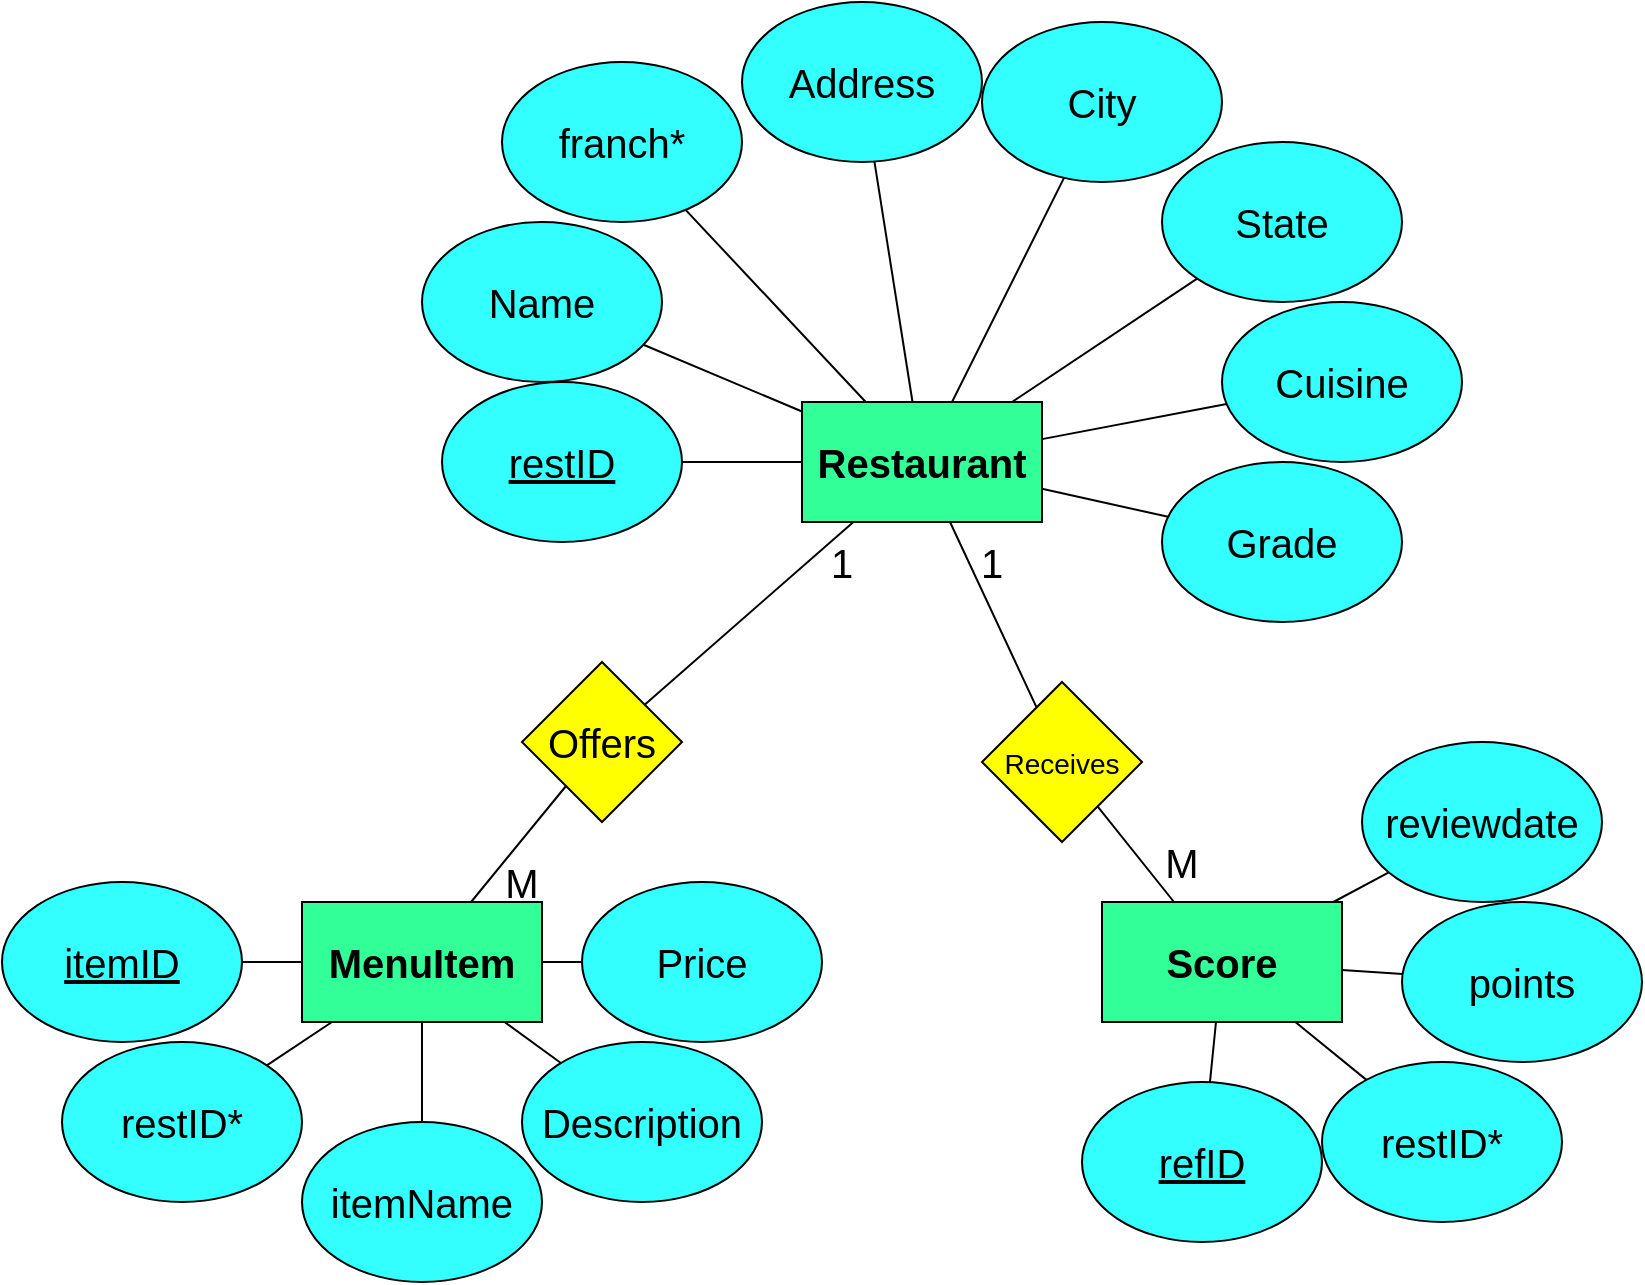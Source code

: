 <mxfile version="20.7.4" type="device"><diagram id="u9rXE1uIUANwSrxgtIQM" name="Page-1"><mxGraphModel dx="1372" dy="776" grid="1" gridSize="10" guides="1" tooltips="1" connect="1" arrows="1" fold="1" page="1" pageScale="1" pageWidth="850" pageHeight="1100" math="0" shadow="0"><root><mxCell id="0"/><mxCell id="1" parent="0"/><mxCell id="4u6x7rTlO3XGqmi1SIRX-15" value="" style="group" parent="1" vertex="1" connectable="0"><mxGeometry x="350" y="220" width="120" height="80" as="geometry"/></mxCell><mxCell id="4u6x7rTlO3XGqmi1SIRX-16" value="" style="ellipse;whiteSpace=wrap;html=1;fontSize=20;fillColor=#33FFFF;" parent="4u6x7rTlO3XGqmi1SIRX-15" vertex="1"><mxGeometry width="120" height="80" as="geometry"/></mxCell><mxCell id="4u6x7rTlO3XGqmi1SIRX-17" value="Name" style="text;html=1;strokeColor=none;fillColor=none;align=center;verticalAlign=middle;whiteSpace=wrap;rounded=0;fontSize=20;" parent="4u6x7rTlO3XGqmi1SIRX-15" vertex="1"><mxGeometry x="10" y="20" width="100" height="40" as="geometry"/></mxCell><mxCell id="4u6x7rTlO3XGqmi1SIRX-41" value="" style="group" parent="1" vertex="1" connectable="0"><mxGeometry x="360" y="300" width="120" height="80" as="geometry"/></mxCell><mxCell id="4u6x7rTlO3XGqmi1SIRX-42" value="" style="ellipse;whiteSpace=wrap;html=1;fontSize=20;fillColor=#33FFFF;" parent="4u6x7rTlO3XGqmi1SIRX-41" vertex="1"><mxGeometry width="120" height="80" as="geometry"/></mxCell><mxCell id="4u6x7rTlO3XGqmi1SIRX-43" value="&lt;u&gt;restID&lt;/u&gt;" style="text;html=1;strokeColor=none;fillColor=none;align=center;verticalAlign=middle;whiteSpace=wrap;rounded=0;fontSize=20;" parent="4u6x7rTlO3XGqmi1SIRX-41" vertex="1"><mxGeometry x="10" y="20" width="100" height="40" as="geometry"/></mxCell><mxCell id="4u6x7rTlO3XGqmi1SIRX-44" value="" style="group" parent="1" vertex="1" connectable="0"><mxGeometry x="390" y="140" width="120" height="80" as="geometry"/></mxCell><mxCell id="4u6x7rTlO3XGqmi1SIRX-45" value="" style="ellipse;whiteSpace=wrap;html=1;fontSize=20;fillColor=#33FFFF;" parent="4u6x7rTlO3XGqmi1SIRX-44" vertex="1"><mxGeometry width="120" height="80" as="geometry"/></mxCell><mxCell id="4u6x7rTlO3XGqmi1SIRX-46" value="franch*" style="text;html=1;strokeColor=none;fillColor=none;align=center;verticalAlign=middle;whiteSpace=wrap;rounded=0;fontSize=20;" parent="4u6x7rTlO3XGqmi1SIRX-44" vertex="1"><mxGeometry x="10" y="20" width="100" height="40" as="geometry"/></mxCell><mxCell id="4u6x7rTlO3XGqmi1SIRX-47" value="" style="group" parent="1" vertex="1" connectable="0"><mxGeometry x="510" y="110" width="120" height="80" as="geometry"/></mxCell><mxCell id="4u6x7rTlO3XGqmi1SIRX-48" value="" style="ellipse;whiteSpace=wrap;html=1;fontSize=20;fillColor=#33FFFF;" parent="4u6x7rTlO3XGqmi1SIRX-47" vertex="1"><mxGeometry width="120" height="80" as="geometry"/></mxCell><mxCell id="4u6x7rTlO3XGqmi1SIRX-49" value="Address" style="text;html=1;strokeColor=none;fillColor=none;align=center;verticalAlign=middle;whiteSpace=wrap;rounded=0;fontSize=20;" parent="4u6x7rTlO3XGqmi1SIRX-47" vertex="1"><mxGeometry x="10" y="20" width="100" height="40" as="geometry"/></mxCell><mxCell id="4u6x7rTlO3XGqmi1SIRX-50" value="" style="group" parent="1" vertex="1" connectable="0"><mxGeometry x="630" y="120" width="120" height="80" as="geometry"/></mxCell><mxCell id="4u6x7rTlO3XGqmi1SIRX-51" value="" style="ellipse;whiteSpace=wrap;html=1;fontSize=20;fillColor=#33FFFF;" parent="4u6x7rTlO3XGqmi1SIRX-50" vertex="1"><mxGeometry width="120" height="80" as="geometry"/></mxCell><mxCell id="4u6x7rTlO3XGqmi1SIRX-52" value="City" style="text;html=1;strokeColor=none;fillColor=none;align=center;verticalAlign=middle;whiteSpace=wrap;rounded=0;fontSize=20;" parent="4u6x7rTlO3XGqmi1SIRX-50" vertex="1"><mxGeometry x="10" y="20" width="100" height="40" as="geometry"/></mxCell><mxCell id="4u6x7rTlO3XGqmi1SIRX-53" value="" style="group" parent="1" vertex="1" connectable="0"><mxGeometry x="720" y="180" width="120" height="80" as="geometry"/></mxCell><mxCell id="4u6x7rTlO3XGqmi1SIRX-54" value="" style="ellipse;whiteSpace=wrap;html=1;fontSize=20;fillColor=#33FFFF;" parent="4u6x7rTlO3XGqmi1SIRX-53" vertex="1"><mxGeometry width="120" height="80" as="geometry"/></mxCell><mxCell id="4u6x7rTlO3XGqmi1SIRX-55" value="State" style="text;html=1;strokeColor=none;fillColor=none;align=center;verticalAlign=middle;whiteSpace=wrap;rounded=0;fontSize=20;" parent="4u6x7rTlO3XGqmi1SIRX-53" vertex="1"><mxGeometry x="10" y="20" width="100" height="40" as="geometry"/></mxCell><mxCell id="4u6x7rTlO3XGqmi1SIRX-56" value="" style="group" parent="1" vertex="1" connectable="0"><mxGeometry x="720" y="340" width="120" height="80" as="geometry"/></mxCell><mxCell id="4u6x7rTlO3XGqmi1SIRX-57" value="" style="ellipse;whiteSpace=wrap;html=1;fontSize=20;fillColor=#33FFFF;" parent="4u6x7rTlO3XGqmi1SIRX-56" vertex="1"><mxGeometry width="120" height="80" as="geometry"/></mxCell><mxCell id="4u6x7rTlO3XGqmi1SIRX-58" value="Grade" style="text;html=1;strokeColor=none;fillColor=none;align=center;verticalAlign=middle;whiteSpace=wrap;rounded=0;fontSize=20;" parent="4u6x7rTlO3XGqmi1SIRX-56" vertex="1"><mxGeometry x="10" y="20" width="100" height="40" as="geometry"/></mxCell><mxCell id="4u6x7rTlO3XGqmi1SIRX-62" value="" style="endArrow=none;html=1;rounded=0;fontSize=20;" parent="1" source="4u6x7rTlO3XGqmi1SIRX-32" target="4u6x7rTlO3XGqmi1SIRX-42" edge="1"><mxGeometry width="50" height="50" relative="1" as="geometry"><mxPoint x="590" y="300" as="sourcePoint"/><mxPoint x="465" y="225" as="targetPoint"/></mxGeometry></mxCell><mxCell id="4u6x7rTlO3XGqmi1SIRX-63" value="" style="endArrow=none;html=1;rounded=0;fontSize=20;" parent="1" source="4u6x7rTlO3XGqmi1SIRX-32" target="4u6x7rTlO3XGqmi1SIRX-45" edge="1"><mxGeometry width="50" height="50" relative="1" as="geometry"><mxPoint x="595" y="320" as="sourcePoint"/><mxPoint x="578.974" y="287.947" as="targetPoint"/></mxGeometry></mxCell><mxCell id="4u6x7rTlO3XGqmi1SIRX-64" value="" style="endArrow=none;html=1;rounded=0;fontSize=20;" parent="1" source="4u6x7rTlO3XGqmi1SIRX-48" target="4u6x7rTlO3XGqmi1SIRX-32" edge="1"><mxGeometry width="50" height="50" relative="1" as="geometry"><mxPoint x="629.983" y="320" as="sourcePoint"/><mxPoint x="665.593" y="266.541" as="targetPoint"/></mxGeometry></mxCell><mxCell id="4u6x7rTlO3XGqmi1SIRX-65" value="" style="endArrow=none;html=1;rounded=0;fontSize=20;" parent="1" source="4u6x7rTlO3XGqmi1SIRX-51" target="4u6x7rTlO3XGqmi1SIRX-32" edge="1"><mxGeometry width="50" height="50" relative="1" as="geometry"><mxPoint x="715.605" y="316.881" as="sourcePoint"/><mxPoint x="670.0" y="331.25" as="targetPoint"/></mxGeometry></mxCell><mxCell id="4u6x7rTlO3XGqmi1SIRX-66" value="" style="endArrow=none;html=1;rounded=0;fontSize=20;" parent="1" source="4u6x7rTlO3XGqmi1SIRX-32" target="4u6x7rTlO3XGqmi1SIRX-54" edge="1"><mxGeometry width="50" height="50" relative="1" as="geometry"><mxPoint x="713.773" y="376.04" as="sourcePoint"/><mxPoint x="670.0" y="365" as="targetPoint"/></mxGeometry></mxCell><mxCell id="4u6x7rTlO3XGqmi1SIRX-67" value="" style="endArrow=none;html=1;rounded=0;fontSize=20;" parent="1" source="4u6x7rTlO3XGqmi1SIRX-57" target="4u6x7rTlO3XGqmi1SIRX-32" edge="1"><mxGeometry width="50" height="50" relative="1" as="geometry"><mxPoint x="634.548" y="380" as="sourcePoint"/><mxPoint x="671.274" y="424.882" as="targetPoint"/></mxGeometry></mxCell><mxCell id="4u6x7rTlO3XGqmi1SIRX-96" value="" style="group" parent="1" vertex="1" connectable="0"><mxGeometry x="400" y="440" width="80" height="80" as="geometry"/></mxCell><mxCell id="4u6x7rTlO3XGqmi1SIRX-97" value="" style="rhombus;whiteSpace=wrap;html=1;fontSize=20;fillColor=#FFFF00;" parent="4u6x7rTlO3XGqmi1SIRX-96" vertex="1"><mxGeometry width="80" height="80" as="geometry"/></mxCell><mxCell id="4u6x7rTlO3XGqmi1SIRX-98" value="Offers" style="text;html=1;strokeColor=none;fillColor=none;align=center;verticalAlign=middle;whiteSpace=wrap;rounded=0;fontSize=20;" parent="4u6x7rTlO3XGqmi1SIRX-96" vertex="1"><mxGeometry x="10" y="25" width="60" height="30" as="geometry"/></mxCell><mxCell id="4u6x7rTlO3XGqmi1SIRX-99" value="" style="endArrow=none;html=1;rounded=0;fontSize=20;" parent="1" source="4u6x7rTlO3XGqmi1SIRX-32" target="4u6x7rTlO3XGqmi1SIRX-97" edge="1"><mxGeometry width="50" height="50" relative="1" as="geometry"><mxPoint x="650" y="530" as="sourcePoint"/><mxPoint x="700" y="480" as="targetPoint"/></mxGeometry></mxCell><mxCell id="4u6x7rTlO3XGqmi1SIRX-100" value="" style="endArrow=none;html=1;rounded=0;fontSize=20;" parent="1" source="4u6x7rTlO3XGqmi1SIRX-188" target="4u6x7rTlO3XGqmi1SIRX-97" edge="1"><mxGeometry width="50" height="50" relative="1" as="geometry"><mxPoint x="370" y="540" as="sourcePoint"/><mxPoint x="400" y="490" as="targetPoint"/></mxGeometry></mxCell><mxCell id="4u6x7rTlO3XGqmi1SIRX-101" value="1" style="text;html=1;strokeColor=none;fillColor=none;align=center;verticalAlign=middle;whiteSpace=wrap;rounded=0;fontSize=20;" parent="1" vertex="1"><mxGeometry x="550" y="380" width="20" height="20" as="geometry"/></mxCell><mxCell id="4u6x7rTlO3XGqmi1SIRX-102" value="M" style="text;html=1;strokeColor=none;fillColor=none;align=center;verticalAlign=middle;whiteSpace=wrap;rounded=0;fontSize=20;" parent="1" vertex="1"><mxGeometry x="390" y="540" width="20" height="20" as="geometry"/></mxCell><mxCell id="4u6x7rTlO3XGqmi1SIRX-103" value="" style="group" parent="1" vertex="1" connectable="0"><mxGeometry x="140" y="550" width="120" height="80" as="geometry"/></mxCell><mxCell id="4u6x7rTlO3XGqmi1SIRX-104" value="" style="ellipse;whiteSpace=wrap;html=1;fontSize=20;fillColor=#33FFFF;" parent="4u6x7rTlO3XGqmi1SIRX-103" vertex="1"><mxGeometry width="120" height="80" as="geometry"/></mxCell><mxCell id="4u6x7rTlO3XGqmi1SIRX-105" value="&lt;u&gt;itemID&lt;/u&gt;" style="text;html=1;strokeColor=none;fillColor=none;align=center;verticalAlign=middle;whiteSpace=wrap;rounded=0;fontSize=20;" parent="4u6x7rTlO3XGqmi1SIRX-103" vertex="1"><mxGeometry x="10" y="20" width="100" height="40" as="geometry"/></mxCell><mxCell id="4u6x7rTlO3XGqmi1SIRX-106" value="" style="group" parent="1" vertex="1" connectable="0"><mxGeometry x="290" y="670" width="120" height="80" as="geometry"/></mxCell><mxCell id="4u6x7rTlO3XGqmi1SIRX-107" value="" style="ellipse;whiteSpace=wrap;html=1;fontSize=20;fillColor=#33FFFF;" parent="4u6x7rTlO3XGqmi1SIRX-106" vertex="1"><mxGeometry width="120" height="80" as="geometry"/></mxCell><mxCell id="4u6x7rTlO3XGqmi1SIRX-108" value="itemName" style="text;html=1;strokeColor=none;fillColor=none;align=center;verticalAlign=middle;whiteSpace=wrap;rounded=0;fontSize=20;" parent="4u6x7rTlO3XGqmi1SIRX-106" vertex="1"><mxGeometry x="10" y="20" width="100" height="40" as="geometry"/></mxCell><mxCell id="4u6x7rTlO3XGqmi1SIRX-109" value="" style="group" parent="1" vertex="1" connectable="0"><mxGeometry x="170" y="630" width="120" height="80" as="geometry"/></mxCell><mxCell id="4u6x7rTlO3XGqmi1SIRX-110" value="" style="ellipse;whiteSpace=wrap;html=1;fontSize=20;fillColor=#33FFFF;" parent="4u6x7rTlO3XGqmi1SIRX-109" vertex="1"><mxGeometry width="120" height="80" as="geometry"/></mxCell><mxCell id="4u6x7rTlO3XGqmi1SIRX-111" value="restID*" style="text;html=1;strokeColor=none;fillColor=none;align=center;verticalAlign=middle;whiteSpace=wrap;rounded=0;fontSize=20;" parent="4u6x7rTlO3XGqmi1SIRX-109" vertex="1"><mxGeometry x="10" y="20" width="100" height="40" as="geometry"/></mxCell><mxCell id="4u6x7rTlO3XGqmi1SIRX-112" value="" style="group" parent="1" vertex="1" connectable="0"><mxGeometry x="400" y="630" width="120" height="80" as="geometry"/></mxCell><mxCell id="4u6x7rTlO3XGqmi1SIRX-113" value="" style="ellipse;whiteSpace=wrap;html=1;fontSize=20;fillColor=#33FFFF;" parent="4u6x7rTlO3XGqmi1SIRX-112" vertex="1"><mxGeometry width="120" height="80" as="geometry"/></mxCell><mxCell id="4u6x7rTlO3XGqmi1SIRX-114" value="Description" style="text;html=1;strokeColor=none;fillColor=none;align=center;verticalAlign=middle;whiteSpace=wrap;rounded=0;fontSize=20;" parent="4u6x7rTlO3XGqmi1SIRX-112" vertex="1"><mxGeometry x="10" y="20" width="100" height="40" as="geometry"/></mxCell><mxCell id="4u6x7rTlO3XGqmi1SIRX-115" value="" style="group" parent="1" vertex="1" connectable="0"><mxGeometry x="430" y="550" width="120" height="80" as="geometry"/></mxCell><mxCell id="4u6x7rTlO3XGqmi1SIRX-116" value="" style="ellipse;whiteSpace=wrap;html=1;fontSize=20;fillColor=#33FFFF;" parent="4u6x7rTlO3XGqmi1SIRX-115" vertex="1"><mxGeometry width="120" height="80" as="geometry"/></mxCell><mxCell id="4u6x7rTlO3XGqmi1SIRX-117" value="Price" style="text;html=1;strokeColor=none;fillColor=none;align=center;verticalAlign=middle;whiteSpace=wrap;rounded=0;fontSize=20;" parent="4u6x7rTlO3XGqmi1SIRX-115" vertex="1"><mxGeometry x="10" y="20" width="100" height="40" as="geometry"/></mxCell><mxCell id="4u6x7rTlO3XGqmi1SIRX-118" value="" style="endArrow=none;html=1;rounded=0;fontSize=20;" parent="1" source="4u6x7rTlO3XGqmi1SIRX-104" target="4u6x7rTlO3XGqmi1SIRX-188" edge="1"><mxGeometry width="50" height="50" relative="1" as="geometry"><mxPoint x="260" y="540" as="sourcePoint"/><mxPoint x="270" y="540" as="targetPoint"/></mxGeometry></mxCell><mxCell id="4u6x7rTlO3XGqmi1SIRX-119" value="" style="endArrow=none;html=1;rounded=0;fontSize=20;" parent="1" source="4u6x7rTlO3XGqmi1SIRX-188" target="4u6x7rTlO3XGqmi1SIRX-110" edge="1"><mxGeometry width="50" height="50" relative="1" as="geometry"><mxPoint x="305.0" y="620" as="sourcePoint"/><mxPoint x="300" y="600" as="targetPoint"/></mxGeometry></mxCell><mxCell id="4u6x7rTlO3XGqmi1SIRX-120" value="" style="endArrow=none;html=1;rounded=0;fontSize=20;" parent="1" source="4u6x7rTlO3XGqmi1SIRX-188" target="4u6x7rTlO3XGqmi1SIRX-107" edge="1"><mxGeometry width="50" height="50" relative="1" as="geometry"><mxPoint x="350" y="620" as="sourcePoint"/><mxPoint x="282.426" y="651.716" as="targetPoint"/></mxGeometry></mxCell><mxCell id="4u6x7rTlO3XGqmi1SIRX-124" value="" style="endArrow=none;html=1;rounded=0;fontSize=20;" parent="1" source="4u6x7rTlO3XGqmi1SIRX-188" target="4u6x7rTlO3XGqmi1SIRX-113" edge="1"><mxGeometry width="50" height="50" relative="1" as="geometry"><mxPoint x="391.25" y="620" as="sourcePoint"/><mxPoint x="360" y="680" as="targetPoint"/></mxGeometry></mxCell><mxCell id="4u6x7rTlO3XGqmi1SIRX-125" value="" style="endArrow=none;html=1;rounded=0;fontSize=20;" parent="1" source="4u6x7rTlO3XGqmi1SIRX-188" target="4u6x7rTlO3XGqmi1SIRX-116" edge="1"><mxGeometry width="50" height="50" relative="1" as="geometry"><mxPoint x="470" y="530" as="sourcePoint"/><mxPoint x="429.457" y="650.514" as="targetPoint"/></mxGeometry></mxCell><mxCell id="4u6x7rTlO3XGqmi1SIRX-129" value="" style="group" parent="1" vertex="1" connectable="0"><mxGeometry x="680" y="650" width="120" height="80" as="geometry"/></mxCell><mxCell id="4u6x7rTlO3XGqmi1SIRX-130" value="" style="ellipse;whiteSpace=wrap;html=1;fontSize=20;fillColor=#33FFFF;" parent="4u6x7rTlO3XGqmi1SIRX-129" vertex="1"><mxGeometry width="120" height="80" as="geometry"/></mxCell><mxCell id="4u6x7rTlO3XGqmi1SIRX-131" value="&lt;u&gt;refID&lt;/u&gt;" style="text;html=1;strokeColor=none;fillColor=none;align=center;verticalAlign=middle;whiteSpace=wrap;rounded=0;fontSize=20;" parent="4u6x7rTlO3XGqmi1SIRX-129" vertex="1"><mxGeometry x="10" y="20" width="100" height="40" as="geometry"/></mxCell><mxCell id="4u6x7rTlO3XGqmi1SIRX-132" value="" style="group" parent="1" vertex="1" connectable="0"><mxGeometry x="840" y="560" width="120" height="80" as="geometry"/></mxCell><mxCell id="4u6x7rTlO3XGqmi1SIRX-133" value="" style="ellipse;whiteSpace=wrap;html=1;fontSize=20;fillColor=#33FFFF;" parent="4u6x7rTlO3XGqmi1SIRX-132" vertex="1"><mxGeometry width="120" height="80" as="geometry"/></mxCell><mxCell id="4u6x7rTlO3XGqmi1SIRX-134" value="points" style="text;html=1;strokeColor=none;fillColor=none;align=center;verticalAlign=middle;whiteSpace=wrap;rounded=0;fontSize=20;" parent="4u6x7rTlO3XGqmi1SIRX-132" vertex="1"><mxGeometry x="10" y="20" width="100" height="40" as="geometry"/></mxCell><mxCell id="4u6x7rTlO3XGqmi1SIRX-135" value="" style="group" parent="1" vertex="1" connectable="0"><mxGeometry x="820" y="480" width="120" height="80" as="geometry"/></mxCell><mxCell id="4u6x7rTlO3XGqmi1SIRX-136" value="" style="ellipse;whiteSpace=wrap;html=1;fontSize=20;fillColor=#33FFFF;" parent="4u6x7rTlO3XGqmi1SIRX-135" vertex="1"><mxGeometry width="120" height="80" as="geometry"/></mxCell><mxCell id="4u6x7rTlO3XGqmi1SIRX-137" value="reviewdate" style="text;html=1;strokeColor=none;fillColor=none;align=center;verticalAlign=middle;whiteSpace=wrap;rounded=0;fontSize=20;" parent="4u6x7rTlO3XGqmi1SIRX-135" vertex="1"><mxGeometry x="10" y="20" width="100" height="40" as="geometry"/></mxCell><mxCell id="4u6x7rTlO3XGqmi1SIRX-138" value="" style="endArrow=none;html=1;rounded=0;fontSize=20;" parent="1" source="4u6x7rTlO3XGqmi1SIRX-130" target="4u6x7rTlO3XGqmi1SIRX-185" edge="1"><mxGeometry width="50" height="50" relative="1" as="geometry"><mxPoint x="740" y="520" as="sourcePoint"/><mxPoint x="740" y="620" as="targetPoint"/></mxGeometry></mxCell><mxCell id="4u6x7rTlO3XGqmi1SIRX-139" value="" style="endArrow=none;html=1;rounded=0;fontSize=20;" parent="1" source="4u6x7rTlO3XGqmi1SIRX-133" target="4u6x7rTlO3XGqmi1SIRX-185" edge="1"><mxGeometry width="50" height="50" relative="1" as="geometry"><mxPoint x="750" y="660" as="sourcePoint"/><mxPoint x="785" y="620" as="targetPoint"/></mxGeometry></mxCell><mxCell id="4u6x7rTlO3XGqmi1SIRX-140" value="" style="endArrow=none;html=1;rounded=0;fontSize=20;" parent="1" source="4u6x7rTlO3XGqmi1SIRX-136" target="4u6x7rTlO3XGqmi1SIRX-185" edge="1"><mxGeometry width="50" height="50" relative="1" as="geometry"><mxPoint x="827.63" y="651.678" as="sourcePoint"/><mxPoint x="860" y="510" as="targetPoint"/></mxGeometry></mxCell><mxCell id="4u6x7rTlO3XGqmi1SIRX-141" value="" style="group" parent="1" vertex="1" connectable="0"><mxGeometry x="630" y="450" width="80" height="80" as="geometry"/></mxCell><mxCell id="4u6x7rTlO3XGqmi1SIRX-142" value="" style="rhombus;whiteSpace=wrap;html=1;fontSize=20;fillColor=#FFFF00;" parent="4u6x7rTlO3XGqmi1SIRX-141" vertex="1"><mxGeometry width="80" height="80" as="geometry"/></mxCell><mxCell id="4u6x7rTlO3XGqmi1SIRX-143" value="&lt;font style=&quot;font-size: 14px;&quot;&gt;Receives&lt;/font&gt;" style="text;html=1;strokeColor=none;fillColor=none;align=center;verticalAlign=middle;whiteSpace=wrap;rounded=0;fontSize=20;" parent="4u6x7rTlO3XGqmi1SIRX-141" vertex="1"><mxGeometry x="10" y="20" width="60" height="35" as="geometry"/></mxCell><mxCell id="4u6x7rTlO3XGqmi1SIRX-144" value="" style="endArrow=none;html=1;rounded=0;fontSize=14;" parent="1" source="4u6x7rTlO3XGqmi1SIRX-32" target="4u6x7rTlO3XGqmi1SIRX-142" edge="1"><mxGeometry width="50" height="50" relative="1" as="geometry"><mxPoint x="680" y="440" as="sourcePoint"/><mxPoint x="730" y="390" as="targetPoint"/></mxGeometry></mxCell><mxCell id="4u6x7rTlO3XGqmi1SIRX-145" value="" style="endArrow=none;html=1;rounded=0;fontSize=14;" parent="1" source="4u6x7rTlO3XGqmi1SIRX-142" target="4u6x7rTlO3XGqmi1SIRX-185" edge="1"><mxGeometry width="50" height="50" relative="1" as="geometry"><mxPoint x="624" y="380" as="sourcePoint"/><mxPoint x="719" y="560" as="targetPoint"/></mxGeometry></mxCell><mxCell id="4u6x7rTlO3XGqmi1SIRX-146" value="1" style="text;html=1;strokeColor=none;fillColor=none;align=center;verticalAlign=middle;whiteSpace=wrap;rounded=0;fontSize=20;" parent="1" vertex="1"><mxGeometry x="620" y="380" width="30" height="20" as="geometry"/></mxCell><mxCell id="4u6x7rTlO3XGqmi1SIRX-147" value="M" style="text;html=1;strokeColor=none;fillColor=none;align=center;verticalAlign=middle;whiteSpace=wrap;rounded=0;fontSize=20;" parent="1" vertex="1"><mxGeometry x="720" y="530" width="20" height="20" as="geometry"/></mxCell><mxCell id="4u6x7rTlO3XGqmi1SIRX-183" value="" style="group" parent="1" vertex="1" connectable="0"><mxGeometry x="540" y="310" width="120" height="60" as="geometry"/></mxCell><mxCell id="4u6x7rTlO3XGqmi1SIRX-32" value="" style="rounded=0;whiteSpace=wrap;html=1;fillColor=#33FF99;" parent="4u6x7rTlO3XGqmi1SIRX-183" vertex="1"><mxGeometry width="120" height="60" as="geometry"/></mxCell><mxCell id="4u6x7rTlO3XGqmi1SIRX-33" value="&lt;b&gt;&lt;font style=&quot;font-size: 20px;&quot;&gt;Restaurant&lt;/font&gt;&lt;/b&gt;" style="text;html=1;strokeColor=none;fillColor=#33FF99;align=center;verticalAlign=middle;whiteSpace=wrap;rounded=0;" parent="4u6x7rTlO3XGqmi1SIRX-183" vertex="1"><mxGeometry x="10" y="10" width="100" height="40" as="geometry"/></mxCell><mxCell id="4u6x7rTlO3XGqmi1SIRX-184" value="" style="group" parent="1" vertex="1" connectable="0"><mxGeometry x="690" y="560" width="120" height="60" as="geometry"/></mxCell><mxCell id="4u6x7rTlO3XGqmi1SIRX-185" value="" style="rounded=0;whiteSpace=wrap;html=1;fillColor=#33FF99;" parent="4u6x7rTlO3XGqmi1SIRX-184" vertex="1"><mxGeometry width="120" height="60" as="geometry"/></mxCell><mxCell id="4u6x7rTlO3XGqmi1SIRX-186" value="&lt;span style=&quot;font-size: 20px;&quot;&gt;&lt;b&gt;Score&lt;/b&gt;&lt;/span&gt;" style="text;html=1;strokeColor=none;fillColor=#33FF99;align=center;verticalAlign=middle;whiteSpace=wrap;rounded=0;" parent="4u6x7rTlO3XGqmi1SIRX-184" vertex="1"><mxGeometry x="10" y="10" width="100" height="40" as="geometry"/></mxCell><mxCell id="4u6x7rTlO3XGqmi1SIRX-187" value="" style="group" parent="1" vertex="1" connectable="0"><mxGeometry x="290" y="560" width="120" height="60" as="geometry"/></mxCell><mxCell id="4u6x7rTlO3XGqmi1SIRX-188" value="" style="rounded=0;whiteSpace=wrap;html=1;fillColor=#33FF99;" parent="4u6x7rTlO3XGqmi1SIRX-187" vertex="1"><mxGeometry width="120" height="60" as="geometry"/></mxCell><mxCell id="4u6x7rTlO3XGqmi1SIRX-189" value="&lt;span style=&quot;font-size: 20px;&quot;&gt;&lt;b&gt;MenuItem&lt;/b&gt;&lt;/span&gt;" style="text;html=1;strokeColor=none;fillColor=#33FF99;align=center;verticalAlign=middle;whiteSpace=wrap;rounded=0;" parent="4u6x7rTlO3XGqmi1SIRX-187" vertex="1"><mxGeometry x="10" y="10" width="100" height="40" as="geometry"/></mxCell><mxCell id="4u6x7rTlO3XGqmi1SIRX-190" value="" style="group" parent="1" vertex="1" connectable="0"><mxGeometry x="800" y="640" width="120" height="80" as="geometry"/></mxCell><mxCell id="4u6x7rTlO3XGqmi1SIRX-191" value="" style="ellipse;whiteSpace=wrap;html=1;fontSize=20;fillColor=#33FFFF;" parent="4u6x7rTlO3XGqmi1SIRX-190" vertex="1"><mxGeometry width="120" height="80" as="geometry"/></mxCell><mxCell id="4u6x7rTlO3XGqmi1SIRX-192" value="restID*" style="text;html=1;strokeColor=none;fillColor=none;align=center;verticalAlign=middle;whiteSpace=wrap;rounded=0;fontSize=20;" parent="4u6x7rTlO3XGqmi1SIRX-190" vertex="1"><mxGeometry x="10" y="20" width="100" height="40" as="geometry"/></mxCell><mxCell id="4u6x7rTlO3XGqmi1SIRX-193" value="" style="endArrow=none;html=1;rounded=0;fontSize=14;fontColor=#33FF99;" parent="1" source="4u6x7rTlO3XGqmi1SIRX-191" target="4u6x7rTlO3XGqmi1SIRX-185" edge="1"><mxGeometry width="50" height="50" relative="1" as="geometry"><mxPoint x="830" y="790" as="sourcePoint"/><mxPoint x="880" y="740" as="targetPoint"/></mxGeometry></mxCell><mxCell id="yi5TaBq6CmcvU0_qPbko-27" value="" style="group" parent="1" vertex="1" connectable="0"><mxGeometry x="750" y="260" width="120" height="80" as="geometry"/></mxCell><mxCell id="yi5TaBq6CmcvU0_qPbko-28" value="" style="ellipse;whiteSpace=wrap;html=1;fontSize=20;fillColor=#33FFFF;" parent="yi5TaBq6CmcvU0_qPbko-27" vertex="1"><mxGeometry width="120" height="80" as="geometry"/></mxCell><mxCell id="yi5TaBq6CmcvU0_qPbko-29" value="Cuisine" style="text;html=1;strokeColor=none;fillColor=none;align=center;verticalAlign=middle;whiteSpace=wrap;rounded=0;fontSize=20;" parent="yi5TaBq6CmcvU0_qPbko-27" vertex="1"><mxGeometry x="10" y="20" width="100" height="40" as="geometry"/></mxCell><mxCell id="yi5TaBq6CmcvU0_qPbko-30" value="" style="endArrow=none;html=1;rounded=0;" parent="1" source="yi5TaBq6CmcvU0_qPbko-28" target="4u6x7rTlO3XGqmi1SIRX-32" edge="1"><mxGeometry width="50" height="50" relative="1" as="geometry"><mxPoint x="940" y="260" as="sourcePoint"/><mxPoint x="990" y="210" as="targetPoint"/></mxGeometry></mxCell><mxCell id="2" value="" style="endArrow=none;html=1;" parent="1" source="4u6x7rTlO3XGqmi1SIRX-32" target="4u6x7rTlO3XGqmi1SIRX-16" edge="1"><mxGeometry width="50" height="50" relative="1" as="geometry"><mxPoint x="510" y="370" as="sourcePoint"/><mxPoint x="580" y="420" as="targetPoint"/></mxGeometry></mxCell></root></mxGraphModel></diagram></mxfile>